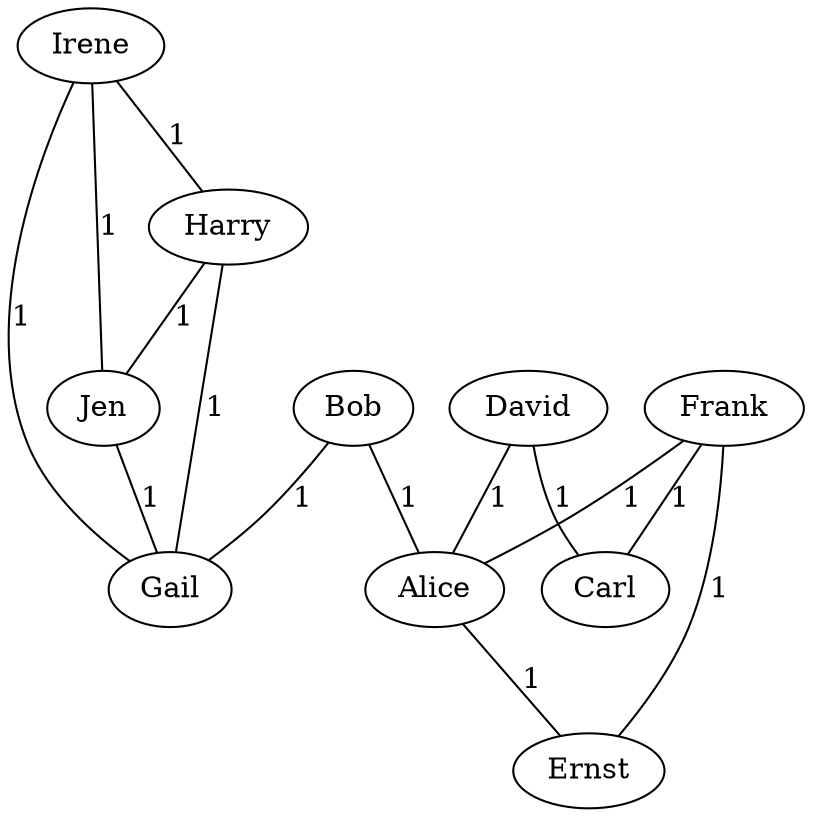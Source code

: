 strict graph{
"Bob" -- "Gail" [ label = 1 ]
"Bob" -- "Alice" [ label = 1 ]
"Frank" -- "Ernst" [ label = 1 ]
"Frank" -- "Carl" [ label = 1 ]
"Frank" -- "Alice" [ label = 1 ]
"Irene" -- "Harry" [ label = 1 ]
"Irene" -- "Jen" [ label = 1 ]
"Irene" -- "Gail" [ label = 1 ]
"David" -- "Carl" [ label = 1 ]
"David" -- "Alice" [ label = 1 ]
"Harry" -- "Jen" [ label = 1 ]
"Harry" -- "Gail" [ label = 1 ]
"Jen" -- "Gail" [ label = 1 ]
"Alice" -- "Ernst" [ label = 1 ]
}
